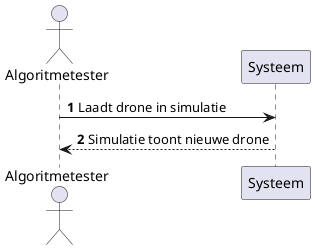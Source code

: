 @startuml

autonumber
actor "Algoritmetester" as AT
participant "Systeem" as sys


AT -> sys : Laadt drone in simulatie
AT <-- sys : Simulatie toont nieuwe drone

@enduml
